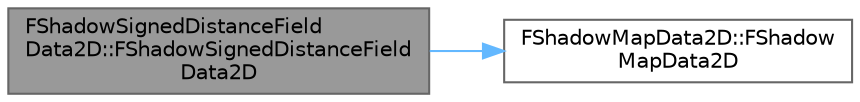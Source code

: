 digraph "FShadowSignedDistanceFieldData2D::FShadowSignedDistanceFieldData2D"
{
 // INTERACTIVE_SVG=YES
 // LATEX_PDF_SIZE
  bgcolor="transparent";
  edge [fontname=Helvetica,fontsize=10,labelfontname=Helvetica,labelfontsize=10];
  node [fontname=Helvetica,fontsize=10,shape=box,height=0.2,width=0.4];
  rankdir="LR";
  Node1 [id="Node000001",label="FShadowSignedDistanceField\lData2D::FShadowSignedDistanceField\lData2D",height=0.2,width=0.4,color="gray40", fillcolor="grey60", style="filled", fontcolor="black",tooltip=" "];
  Node1 -> Node2 [id="edge1_Node000001_Node000002",color="steelblue1",style="solid",tooltip=" "];
  Node2 [id="Node000002",label="FShadowMapData2D::FShadow\lMapData2D",height=0.2,width=0.4,color="grey40", fillcolor="white", style="filled",URL="$da/d5b/classFShadowMapData2D.html#a9de3b64e931e56e4c856137ce287b757",tooltip=" "];
}
